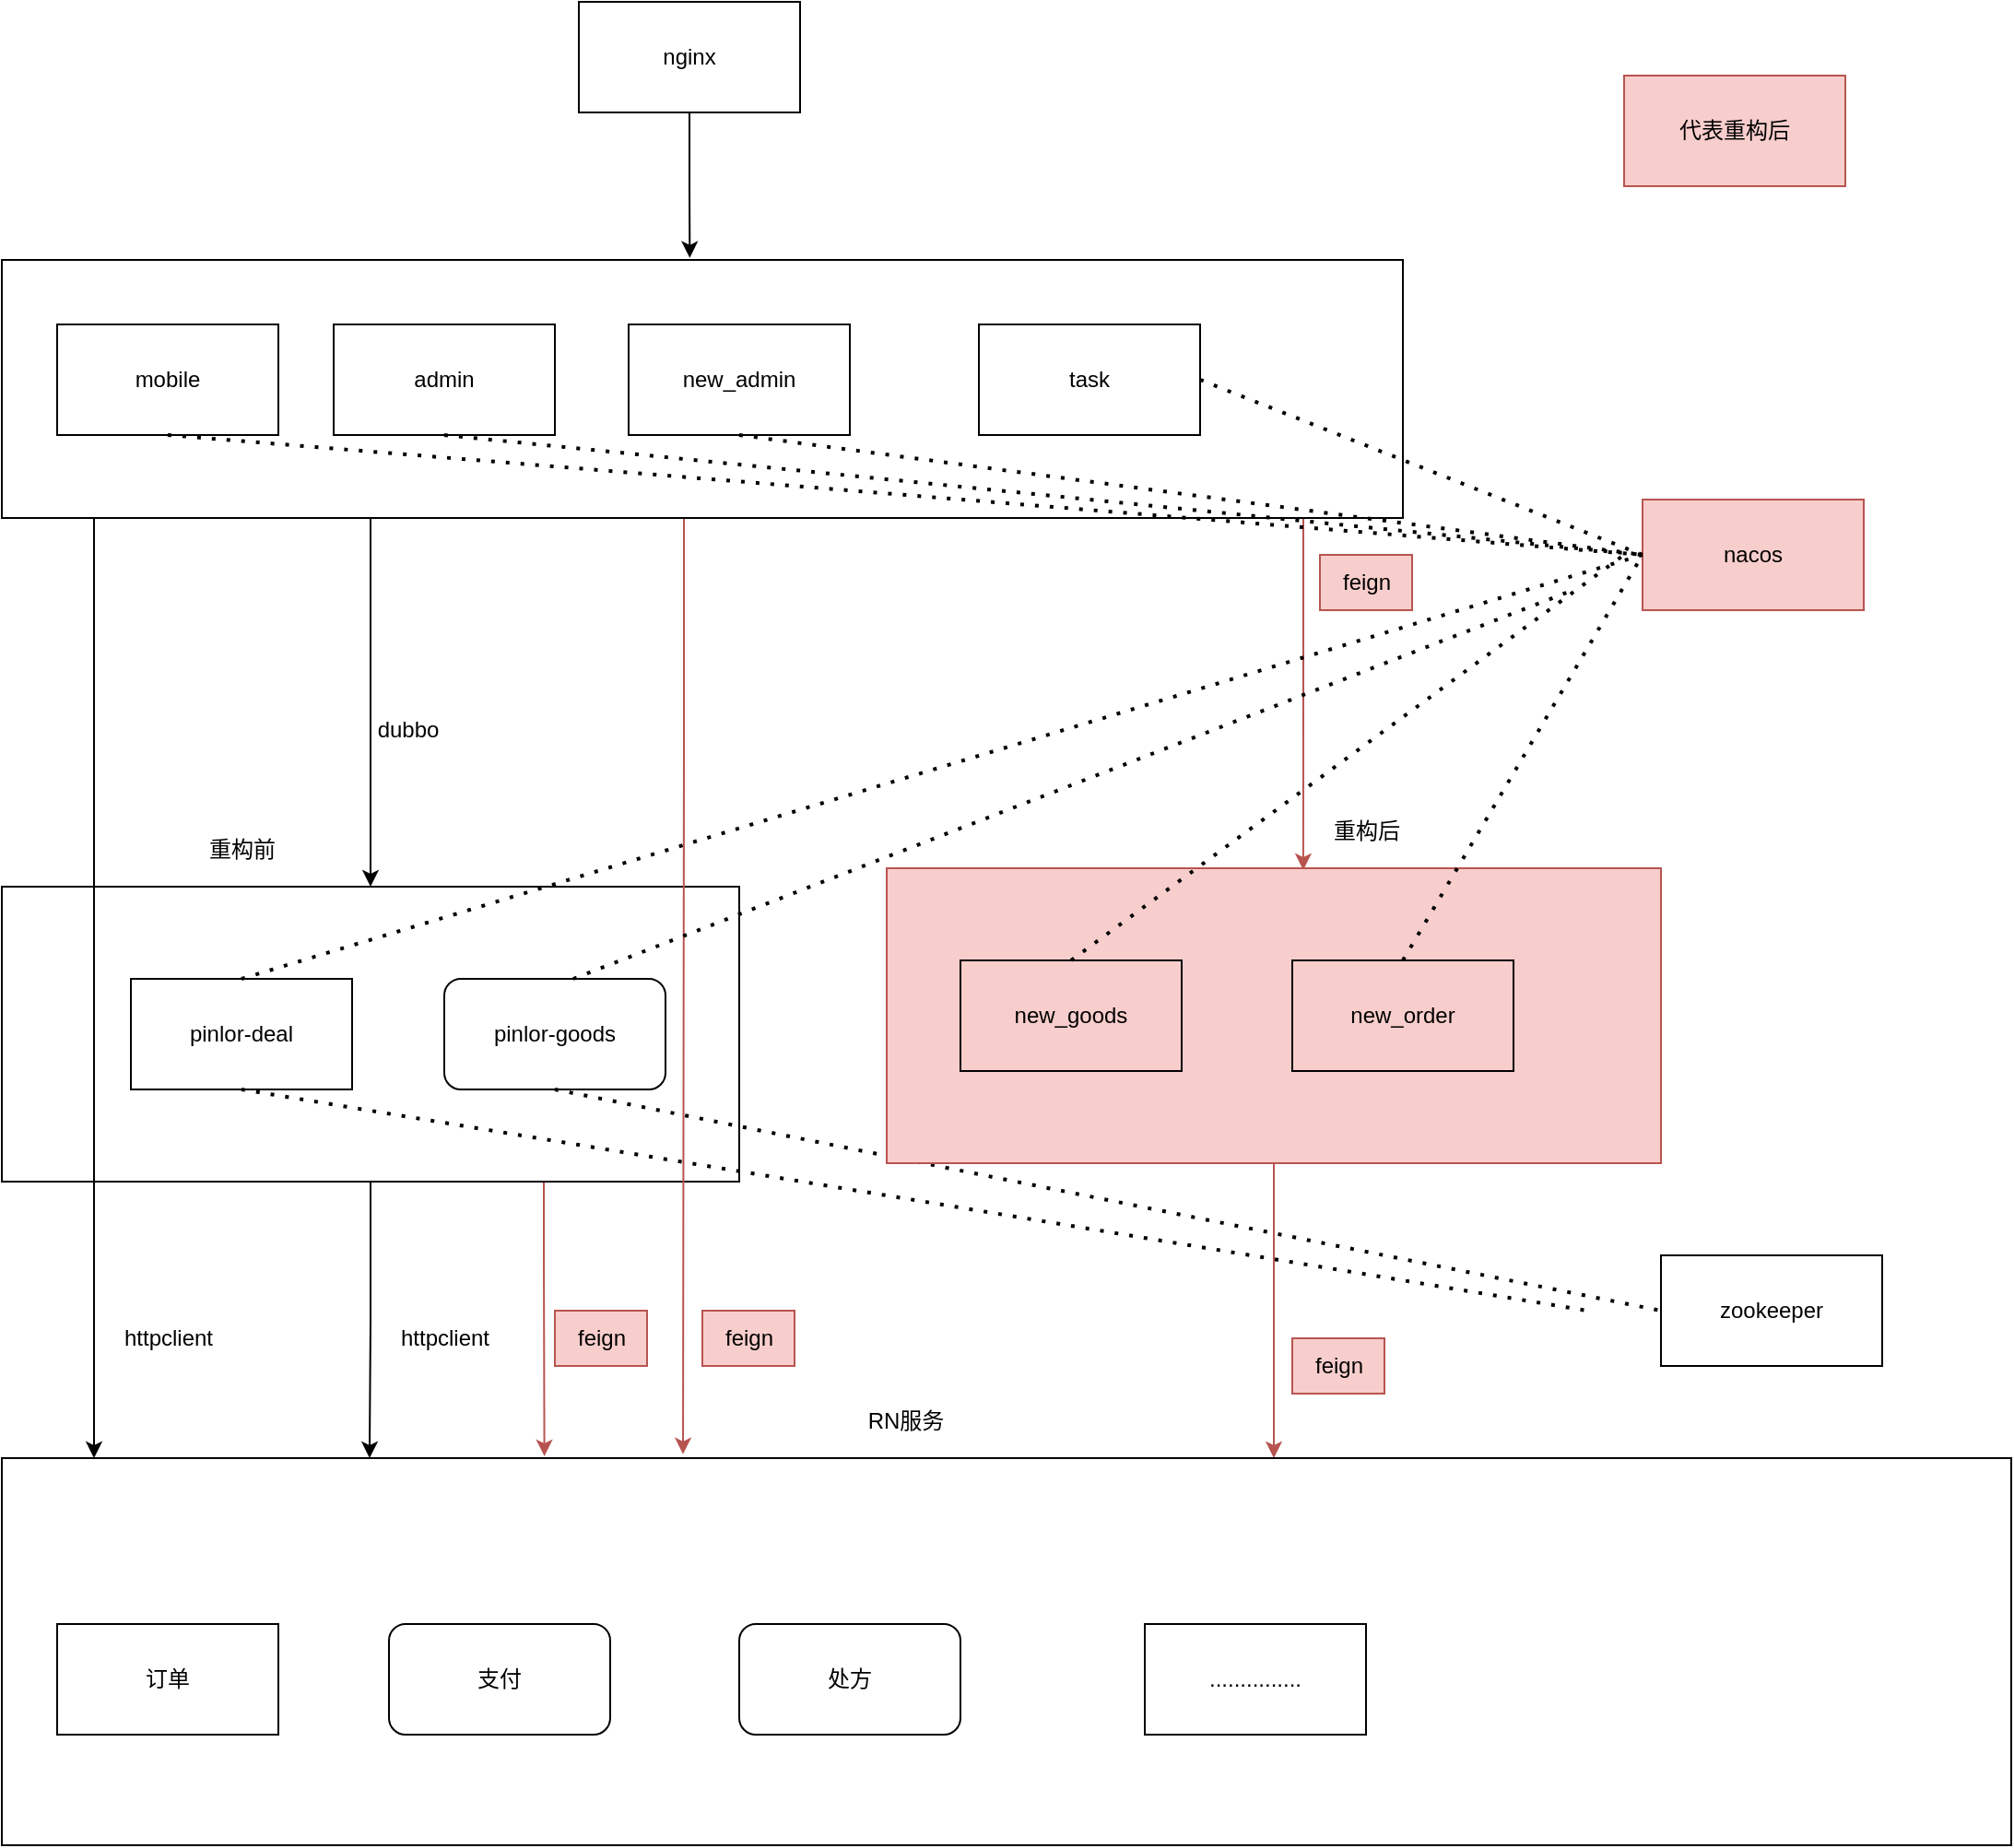 <mxfile version="20.5.3" type="github">
  <diagram id="prtHgNgQTEPvFCAcTncT" name="Page-1">
    <mxGraphModel dx="1673" dy="2741" grid="1" gridSize="10" guides="1" tooltips="1" connect="1" arrows="1" fold="1" page="1" pageScale="1" pageWidth="1200" pageHeight="1920" math="0" shadow="0">
      <root>
        <mxCell id="0" />
        <mxCell id="1" parent="0" />
        <mxCell id="Ra66haGY5ytETqGSWiif-25" style="edgeStyle=orthogonalEdgeStyle;rounded=0;orthogonalLoop=1;jettySize=auto;html=1;entryX=0.491;entryY=-0.008;entryDx=0;entryDy=0;entryPerimeter=0;" edge="1" parent="1" source="Ra66haGY5ytETqGSWiif-5" target="Ra66haGY5ytETqGSWiif-14">
          <mxGeometry relative="1" as="geometry" />
        </mxCell>
        <mxCell id="Ra66haGY5ytETqGSWiif-5" value="nginx" style="rounded=0;whiteSpace=wrap;html=1;fillColor=none;" vertex="1" parent="1">
          <mxGeometry x="393" y="-10" width="120" height="60" as="geometry" />
        </mxCell>
        <mxCell id="Ra66haGY5ytETqGSWiif-46" style="edgeStyle=orthogonalEdgeStyle;rounded=0;orthogonalLoop=1;jettySize=auto;html=1;entryX=0.183;entryY=0;entryDx=0;entryDy=0;entryPerimeter=0;" edge="1" parent="1" source="Ra66haGY5ytETqGSWiif-7" target="Ra66haGY5ytETqGSWiif-41">
          <mxGeometry relative="1" as="geometry" />
        </mxCell>
        <mxCell id="Ra66haGY5ytETqGSWiif-59" style="edgeStyle=orthogonalEdgeStyle;rounded=0;orthogonalLoop=1;jettySize=auto;html=1;entryX=0.27;entryY=-0.005;entryDx=0;entryDy=0;entryPerimeter=0;fillColor=#f8cecc;strokeColor=#b85450;" edge="1" parent="1" source="Ra66haGY5ytETqGSWiif-7" target="Ra66haGY5ytETqGSWiif-41">
          <mxGeometry relative="1" as="geometry">
            <Array as="points">
              <mxPoint x="374" y="670" />
              <mxPoint x="374" y="670" />
            </Array>
          </mxGeometry>
        </mxCell>
        <mxCell id="Ra66haGY5ytETqGSWiif-7" value="" style="rounded=0;whiteSpace=wrap;html=1;fillColor=none;" vertex="1" parent="1">
          <mxGeometry x="80" y="470" width="400" height="160" as="geometry" />
        </mxCell>
        <mxCell id="Ra66haGY5ytETqGSWiif-8" value="pinlor-goods" style="rounded=1;whiteSpace=wrap;html=1;fillColor=none;" vertex="1" parent="1">
          <mxGeometry x="320" y="520" width="120" height="60" as="geometry" />
        </mxCell>
        <mxCell id="Ra66haGY5ytETqGSWiif-9" value="pinlor-deal" style="rounded=0;whiteSpace=wrap;html=1;fillColor=none;" vertex="1" parent="1">
          <mxGeometry x="150" y="520" width="120" height="60" as="geometry" />
        </mxCell>
        <mxCell id="Ra66haGY5ytETqGSWiif-38" style="edgeStyle=orthogonalEdgeStyle;rounded=0;orthogonalLoop=1;jettySize=auto;html=1;" edge="1" parent="1" source="Ra66haGY5ytETqGSWiif-14" target="Ra66haGY5ytETqGSWiif-7">
          <mxGeometry relative="1" as="geometry">
            <Array as="points">
              <mxPoint x="280" y="300" />
              <mxPoint x="280" y="300" />
            </Array>
          </mxGeometry>
        </mxCell>
        <mxCell id="Ra66haGY5ytETqGSWiif-39" style="edgeStyle=orthogonalEdgeStyle;rounded=0;orthogonalLoop=1;jettySize=auto;html=1;entryX=0.538;entryY=0.006;entryDx=0;entryDy=0;entryPerimeter=0;fillColor=#f8cecc;strokeColor=#b85450;" edge="1" parent="1" source="Ra66haGY5ytETqGSWiif-14" target="Ra66haGY5ytETqGSWiif-35">
          <mxGeometry relative="1" as="geometry">
            <Array as="points">
              <mxPoint x="786" y="320" />
              <mxPoint x="786" y="320" />
            </Array>
          </mxGeometry>
        </mxCell>
        <mxCell id="Ra66haGY5ytETqGSWiif-50" style="edgeStyle=orthogonalEdgeStyle;rounded=0;orthogonalLoop=1;jettySize=auto;html=1;" edge="1" parent="1" source="Ra66haGY5ytETqGSWiif-14" target="Ra66haGY5ytETqGSWiif-41">
          <mxGeometry relative="1" as="geometry">
            <Array as="points">
              <mxPoint x="130" y="400" />
              <mxPoint x="130" y="400" />
            </Array>
          </mxGeometry>
        </mxCell>
        <mxCell id="Ra66haGY5ytETqGSWiif-56" style="edgeStyle=orthogonalEdgeStyle;rounded=0;orthogonalLoop=1;jettySize=auto;html=1;entryX=0.339;entryY=-0.01;entryDx=0;entryDy=0;entryPerimeter=0;fillColor=#f8cecc;strokeColor=#b85450;" edge="1" parent="1" source="Ra66haGY5ytETqGSWiif-14" target="Ra66haGY5ytETqGSWiif-41">
          <mxGeometry relative="1" as="geometry">
            <Array as="points">
              <mxPoint x="450" y="400" />
              <mxPoint x="450" y="400" />
            </Array>
          </mxGeometry>
        </mxCell>
        <mxCell id="Ra66haGY5ytETqGSWiif-14" value="" style="rounded=0;whiteSpace=wrap;html=1;fillColor=none;" vertex="1" parent="1">
          <mxGeometry x="80" y="130" width="760" height="140" as="geometry" />
        </mxCell>
        <mxCell id="Ra66haGY5ytETqGSWiif-15" value="mobile" style="rounded=0;whiteSpace=wrap;html=1;fillColor=none;" vertex="1" parent="1">
          <mxGeometry x="110" y="165" width="120" height="60" as="geometry" />
        </mxCell>
        <mxCell id="Ra66haGY5ytETqGSWiif-16" value="admin" style="rounded=0;whiteSpace=wrap;html=1;fillColor=none;" vertex="1" parent="1">
          <mxGeometry x="260" y="165" width="120" height="60" as="geometry" />
        </mxCell>
        <mxCell id="Ra66haGY5ytETqGSWiif-17" value="new_admin" style="rounded=0;whiteSpace=wrap;html=1;fillColor=none;" vertex="1" parent="1">
          <mxGeometry x="420" y="165" width="120" height="60" as="geometry" />
        </mxCell>
        <mxCell id="Ra66haGY5ytETqGSWiif-18" value="task" style="rounded=0;whiteSpace=wrap;html=1;fillColor=none;" vertex="1" parent="1">
          <mxGeometry x="610" y="165" width="120" height="60" as="geometry" />
        </mxCell>
        <mxCell id="Ra66haGY5ytETqGSWiif-19" value="nacos" style="rounded=0;whiteSpace=wrap;html=1;fillColor=#f8cecc;strokeColor=#b85450;" vertex="1" parent="1">
          <mxGeometry x="970" y="260" width="120" height="60" as="geometry" />
        </mxCell>
        <mxCell id="Ra66haGY5ytETqGSWiif-20" value="zookeeper" style="rounded=0;whiteSpace=wrap;html=1;" vertex="1" parent="1">
          <mxGeometry x="980" y="670" width="120" height="60" as="geometry" />
        </mxCell>
        <mxCell id="Ra66haGY5ytETqGSWiif-21" value="" style="endArrow=none;dashed=1;html=1;dashPattern=1 3;strokeWidth=2;rounded=0;entryX=0;entryY=0.5;entryDx=0;entryDy=0;exitX=1;exitY=0.5;exitDx=0;exitDy=0;" edge="1" parent="1" source="Ra66haGY5ytETqGSWiif-18" target="Ra66haGY5ytETqGSWiif-19">
          <mxGeometry width="50" height="50" relative="1" as="geometry">
            <mxPoint x="630" y="370" as="sourcePoint" />
            <mxPoint x="680" y="320" as="targetPoint" />
          </mxGeometry>
        </mxCell>
        <mxCell id="Ra66haGY5ytETqGSWiif-22" value="" style="endArrow=none;dashed=1;html=1;dashPattern=1 3;strokeWidth=2;rounded=0;entryX=0;entryY=0.5;entryDx=0;entryDy=0;exitX=0.5;exitY=1;exitDx=0;exitDy=0;" edge="1" parent="1" source="Ra66haGY5ytETqGSWiif-17" target="Ra66haGY5ytETqGSWiif-19">
          <mxGeometry width="50" height="50" relative="1" as="geometry">
            <mxPoint x="630" y="370" as="sourcePoint" />
            <mxPoint x="680" y="320" as="targetPoint" />
          </mxGeometry>
        </mxCell>
        <mxCell id="Ra66haGY5ytETqGSWiif-23" value="" style="endArrow=none;dashed=1;html=1;dashPattern=1 3;strokeWidth=2;rounded=0;entryX=0;entryY=0.5;entryDx=0;entryDy=0;exitX=0.5;exitY=1;exitDx=0;exitDy=0;" edge="1" parent="1" source="Ra66haGY5ytETqGSWiif-16" target="Ra66haGY5ytETqGSWiif-19">
          <mxGeometry width="50" height="50" relative="1" as="geometry">
            <mxPoint x="630" y="370" as="sourcePoint" />
            <mxPoint x="680" y="320" as="targetPoint" />
          </mxGeometry>
        </mxCell>
        <mxCell id="Ra66haGY5ytETqGSWiif-24" value="" style="endArrow=none;dashed=1;html=1;dashPattern=1 3;strokeWidth=2;rounded=0;entryX=0;entryY=0.5;entryDx=0;entryDy=0;exitX=0.5;exitY=1;exitDx=0;exitDy=0;" edge="1" parent="1" source="Ra66haGY5ytETqGSWiif-15" target="Ra66haGY5ytETqGSWiif-19">
          <mxGeometry width="50" height="50" relative="1" as="geometry">
            <mxPoint x="630" y="370" as="sourcePoint" />
            <mxPoint x="680" y="320" as="targetPoint" />
          </mxGeometry>
        </mxCell>
        <mxCell id="Ra66haGY5ytETqGSWiif-26" value="" style="endArrow=none;dashed=1;html=1;dashPattern=1 3;strokeWidth=2;rounded=0;entryX=0;entryY=0.5;entryDx=0;entryDy=0;exitX=0.5;exitY=0;exitDx=0;exitDy=0;" edge="1" parent="1" source="Ra66haGY5ytETqGSWiif-9" target="Ra66haGY5ytETqGSWiif-19">
          <mxGeometry width="50" height="50" relative="1" as="geometry">
            <mxPoint x="630" y="330" as="sourcePoint" />
            <mxPoint x="680" y="280" as="targetPoint" />
          </mxGeometry>
        </mxCell>
        <mxCell id="Ra66haGY5ytETqGSWiif-27" value="" style="endArrow=none;dashed=1;html=1;dashPattern=1 3;strokeWidth=2;rounded=0;exitX=0.583;exitY=0;exitDx=0;exitDy=0;exitPerimeter=0;" edge="1" parent="1" source="Ra66haGY5ytETqGSWiif-8">
          <mxGeometry width="50" height="50" relative="1" as="geometry">
            <mxPoint x="630" y="330" as="sourcePoint" />
            <mxPoint x="930" y="310" as="targetPoint" />
          </mxGeometry>
        </mxCell>
        <mxCell id="Ra66haGY5ytETqGSWiif-29" value="" style="endArrow=none;dashed=1;html=1;dashPattern=1 3;strokeWidth=2;rounded=0;entryX=0;entryY=0.5;entryDx=0;entryDy=0;exitX=0.5;exitY=1;exitDx=0;exitDy=0;" edge="1" parent="1" source="Ra66haGY5ytETqGSWiif-8" target="Ra66haGY5ytETqGSWiif-20">
          <mxGeometry width="50" height="50" relative="1" as="geometry">
            <mxPoint x="630" y="610" as="sourcePoint" />
            <mxPoint x="680" y="560" as="targetPoint" />
          </mxGeometry>
        </mxCell>
        <mxCell id="Ra66haGY5ytETqGSWiif-30" value="" style="endArrow=none;dashed=1;html=1;dashPattern=1 3;strokeWidth=2;rounded=0;exitX=0.5;exitY=1;exitDx=0;exitDy=0;" edge="1" parent="1" source="Ra66haGY5ytETqGSWiif-9">
          <mxGeometry width="50" height="50" relative="1" as="geometry">
            <mxPoint x="630" y="610" as="sourcePoint" />
            <mxPoint x="940" y="700" as="targetPoint" />
          </mxGeometry>
        </mxCell>
        <mxCell id="Ra66haGY5ytETqGSWiif-33" value="dubbo" style="text;html=1;align=center;verticalAlign=middle;resizable=0;points=[];autosize=1;" vertex="1" parent="1">
          <mxGeometry x="270" y="370" width="60" height="30" as="geometry" />
        </mxCell>
        <mxCell id="Ra66haGY5ytETqGSWiif-48" style="edgeStyle=orthogonalEdgeStyle;rounded=0;orthogonalLoop=1;jettySize=auto;html=1;fillColor=#f8cecc;strokeColor=#b85450;" edge="1" parent="1" source="Ra66haGY5ytETqGSWiif-35" target="Ra66haGY5ytETqGSWiif-41">
          <mxGeometry relative="1" as="geometry">
            <Array as="points">
              <mxPoint x="770" y="740" />
              <mxPoint x="770" y="740" />
            </Array>
          </mxGeometry>
        </mxCell>
        <mxCell id="Ra66haGY5ytETqGSWiif-35" value="" style="rounded=0;whiteSpace=wrap;html=1;fillColor=#f8cecc;strokeColor=#b85450;" vertex="1" parent="1">
          <mxGeometry x="560" y="460" width="420" height="160" as="geometry" />
        </mxCell>
        <mxCell id="Ra66haGY5ytETqGSWiif-36" value="new_goods" style="rounded=0;whiteSpace=wrap;html=1;fillColor=none;" vertex="1" parent="1">
          <mxGeometry x="600" y="510" width="120" height="60" as="geometry" />
        </mxCell>
        <mxCell id="Ra66haGY5ytETqGSWiif-37" value="new_order" style="rounded=0;whiteSpace=wrap;html=1;fillColor=none;" vertex="1" parent="1">
          <mxGeometry x="780" y="510" width="120" height="60" as="geometry" />
        </mxCell>
        <mxCell id="Ra66haGY5ytETqGSWiif-40" value="feign" style="text;html=1;align=center;verticalAlign=middle;resizable=0;points=[];autosize=1;fillColor=#f8cecc;strokeColor=#b85450;" vertex="1" parent="1">
          <mxGeometry x="795" y="290" width="50" height="30" as="geometry" />
        </mxCell>
        <mxCell id="Ra66haGY5ytETqGSWiif-41" value="" style="rounded=0;whiteSpace=wrap;html=1;fillColor=none;" vertex="1" parent="1">
          <mxGeometry x="80" y="780" width="1090" height="210" as="geometry" />
        </mxCell>
        <mxCell id="Ra66haGY5ytETqGSWiif-42" value="RN服务" style="text;html=1;align=center;verticalAlign=middle;resizable=0;points=[];autosize=1;strokeColor=none;fillColor=none;" vertex="1" parent="1">
          <mxGeometry x="540" y="745" width="60" height="30" as="geometry" />
        </mxCell>
        <mxCell id="Ra66haGY5ytETqGSWiif-43" value="订单" style="rounded=0;whiteSpace=wrap;html=1;fillColor=none;" vertex="1" parent="1">
          <mxGeometry x="110" y="870" width="120" height="60" as="geometry" />
        </mxCell>
        <mxCell id="Ra66haGY5ytETqGSWiif-44" value="支付" style="rounded=1;whiteSpace=wrap;html=1;fillColor=none;" vertex="1" parent="1">
          <mxGeometry x="290" y="870" width="120" height="60" as="geometry" />
        </mxCell>
        <mxCell id="Ra66haGY5ytETqGSWiif-45" value="处方" style="rounded=1;whiteSpace=wrap;html=1;fillColor=none;" vertex="1" parent="1">
          <mxGeometry x="480" y="870" width="120" height="60" as="geometry" />
        </mxCell>
        <mxCell id="Ra66haGY5ytETqGSWiif-47" value="httpclient" style="text;html=1;align=center;verticalAlign=middle;resizable=0;points=[];autosize=1;" vertex="1" parent="1">
          <mxGeometry x="285" y="700" width="70" height="30" as="geometry" />
        </mxCell>
        <mxCell id="Ra66haGY5ytETqGSWiif-49" value="feign" style="text;html=1;align=center;verticalAlign=middle;resizable=0;points=[];autosize=1;fillColor=#f8cecc;strokeColor=#b85450;" vertex="1" parent="1">
          <mxGeometry x="780" y="715" width="50" height="30" as="geometry" />
        </mxCell>
        <mxCell id="Ra66haGY5ytETqGSWiif-51" value="httpclient" style="text;html=1;align=center;verticalAlign=middle;resizable=0;points=[];autosize=1;" vertex="1" parent="1">
          <mxGeometry x="135" y="700" width="70" height="30" as="geometry" />
        </mxCell>
        <mxCell id="Ra66haGY5ytETqGSWiif-52" value="重构后" style="text;html=1;align=center;verticalAlign=middle;resizable=0;points=[];autosize=1;strokeColor=none;fillColor=none;" vertex="1" parent="1">
          <mxGeometry x="790" y="425" width="60" height="30" as="geometry" />
        </mxCell>
        <mxCell id="Ra66haGY5ytETqGSWiif-53" value="" style="endArrow=none;dashed=1;html=1;dashPattern=1 3;strokeWidth=2;rounded=0;exitX=0.5;exitY=0;exitDx=0;exitDy=0;" edge="1" parent="1" source="Ra66haGY5ytETqGSWiif-36">
          <mxGeometry width="50" height="50" relative="1" as="geometry">
            <mxPoint x="630" y="500" as="sourcePoint" />
            <mxPoint x="960" y="290" as="targetPoint" />
          </mxGeometry>
        </mxCell>
        <mxCell id="Ra66haGY5ytETqGSWiif-54" value="" style="endArrow=none;dashed=1;html=1;dashPattern=1 3;strokeWidth=2;rounded=0;entryX=0;entryY=0.5;entryDx=0;entryDy=0;exitX=0.5;exitY=0;exitDx=0;exitDy=0;" edge="1" parent="1" source="Ra66haGY5ytETqGSWiif-37" target="Ra66haGY5ytETqGSWiif-19">
          <mxGeometry width="50" height="50" relative="1" as="geometry">
            <mxPoint x="630" y="500" as="sourcePoint" />
            <mxPoint x="680" y="450" as="targetPoint" />
          </mxGeometry>
        </mxCell>
        <mxCell id="Ra66haGY5ytETqGSWiif-55" value="重构前" style="text;html=1;align=center;verticalAlign=middle;resizable=0;points=[];autosize=1;strokeColor=none;fillColor=none;" vertex="1" parent="1">
          <mxGeometry x="180" y="435" width="60" height="30" as="geometry" />
        </mxCell>
        <mxCell id="Ra66haGY5ytETqGSWiif-57" value="feign" style="text;html=1;align=center;verticalAlign=middle;resizable=0;points=[];autosize=1;fillColor=#f8cecc;strokeColor=#b85450;" vertex="1" parent="1">
          <mxGeometry x="460" y="700" width="50" height="30" as="geometry" />
        </mxCell>
        <mxCell id="Ra66haGY5ytETqGSWiif-58" value="代表重构后" style="rounded=0;whiteSpace=wrap;html=1;fillColor=#f8cecc;strokeColor=#b85450;" vertex="1" parent="1">
          <mxGeometry x="960" y="30" width="120" height="60" as="geometry" />
        </mxCell>
        <mxCell id="Ra66haGY5ytETqGSWiif-60" value="feign" style="text;html=1;align=center;verticalAlign=middle;resizable=0;points=[];autosize=1;fillColor=#f8cecc;strokeColor=#b85450;" vertex="1" parent="1">
          <mxGeometry x="380" y="700" width="50" height="30" as="geometry" />
        </mxCell>
        <mxCell id="Ra66haGY5ytETqGSWiif-61" value="..............." style="rounded=0;whiteSpace=wrap;html=1;fillColor=none;" vertex="1" parent="1">
          <mxGeometry x="700" y="870" width="120" height="60" as="geometry" />
        </mxCell>
      </root>
    </mxGraphModel>
  </diagram>
</mxfile>

